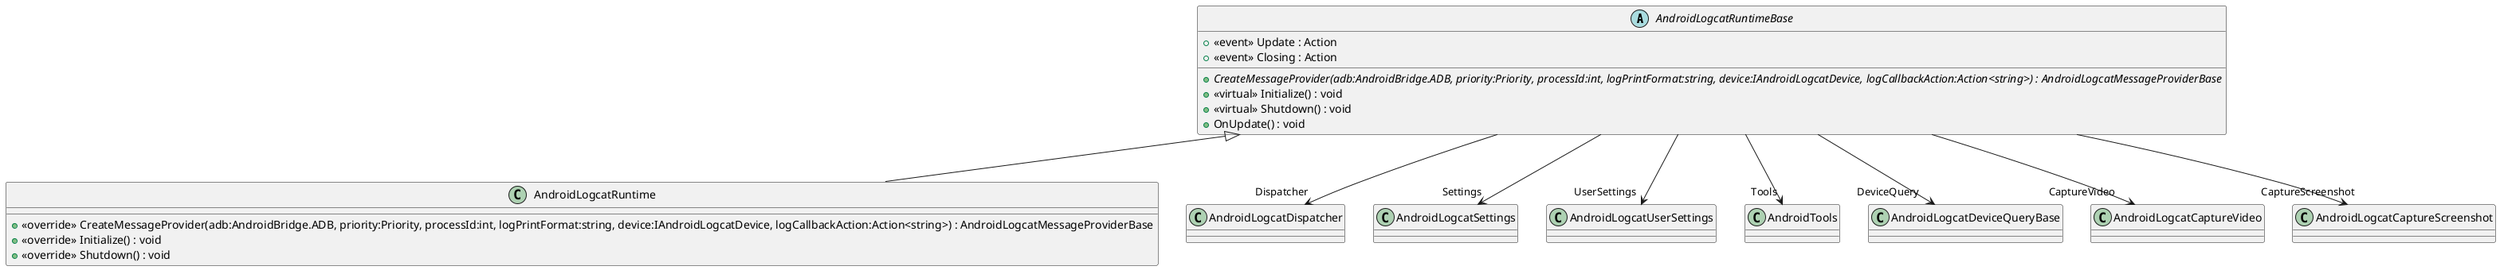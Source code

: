 @startuml
abstract class AndroidLogcatRuntimeBase {
    + {abstract} CreateMessageProvider(adb:AndroidBridge.ADB, priority:Priority, processId:int, logPrintFormat:string, device:IAndroidLogcatDevice, logCallbackAction:Action<string>) : AndroidLogcatMessageProviderBase
    + <<virtual>> Initialize() : void
    + <<virtual>> Shutdown() : void
    + OnUpdate() : void
    +  <<event>> Update : Action 
    +  <<event>> Closing : Action 
}
class AndroidLogcatRuntime {
    + <<override>> CreateMessageProvider(adb:AndroidBridge.ADB, priority:Priority, processId:int, logPrintFormat:string, device:IAndroidLogcatDevice, logCallbackAction:Action<string>) : AndroidLogcatMessageProviderBase
    + <<override>> Initialize() : void
    + <<override>> Shutdown() : void
}
AndroidLogcatRuntimeBase --> "Dispatcher" AndroidLogcatDispatcher
AndroidLogcatRuntimeBase --> "Settings" AndroidLogcatSettings
AndroidLogcatRuntimeBase --> "UserSettings" AndroidLogcatUserSettings
AndroidLogcatRuntimeBase --> "Tools" AndroidTools
AndroidLogcatRuntimeBase --> "DeviceQuery" AndroidLogcatDeviceQueryBase
AndroidLogcatRuntimeBase --> "CaptureVideo" AndroidLogcatCaptureVideo
AndroidLogcatRuntimeBase --> "CaptureScreenshot" AndroidLogcatCaptureScreenshot
AndroidLogcatRuntimeBase <|-- AndroidLogcatRuntime
@enduml
